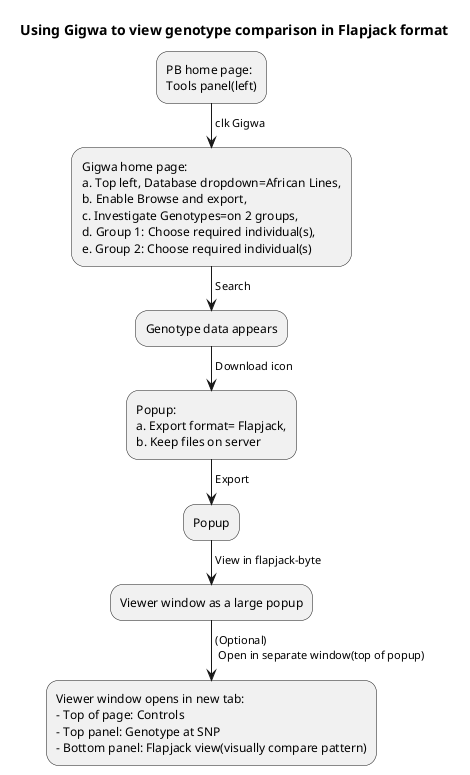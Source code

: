 @startuml
title "Using Gigwa to view genotype comparison in Flapjack format"

:PB home page: 
Tools panel(left);
-> clk Gigwa;

:Gigwa home page: 
a. Top left, Database dropdown=African Lines,
b. Enable Browse and export,  
c. Investigate Genotypes=on 2 groups,
d. Group 1: Choose required individual(s),
e. Group 2: Choose required individual(s);
-> Search;

:Genotype data appears;
-> Download icon;

:Popup:
a. Export format= Flapjack,
b. Keep files on server;
-> Export;

:Popup;
-> View in flapjack-byte;

:Viewer window as a large popup;
-> (Optional)\n Open in separate window(top of popup);

:Viewer window opens in new tab:
- Top of page: Controls
- Top panel: Genotype at SNP
- Bottom panel: Flapjack view(visually compare pattern);

@enduml


